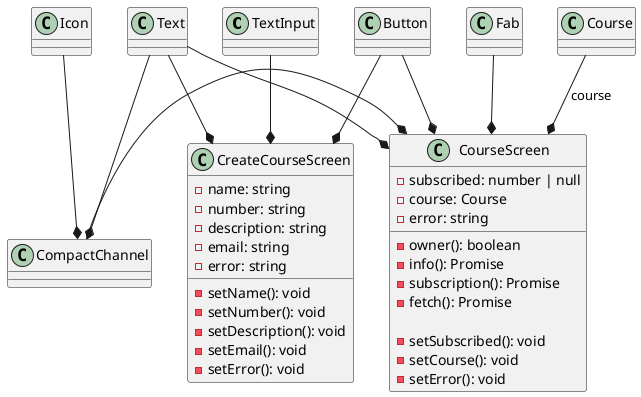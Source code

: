 @startuml Course

class TextInput
class Button
class Fab
class CompactChannel
class Text
class Icon

Text --* CompactChannel
Icon --* CompactChannel


class CreateCourseScreen {
	-name: string
	-number: string
	-description: string
	-email: string
	-error: string

	-setName(): void
	-setNumber(): void
	-setDescription(): void
	-setEmail(): void
	-setError(): void
}

class Course

class CourseScreen {
	-subscribed: number | null
	-course: Course
	-error: string

	-owner(): boolean
	-info(): Promise
	-subscription(): Promise 
	-fetch(): Promise

	-setSubscribed(): void
	-setCourse(): void
	-setError(): void
}

Course --* CourseScreen: course

Button --* CourseScreen
Fab --* CourseScreen
CompactChannel -r-* CourseScreen
Text --* CourseScreen

TextInput --* CreateCourseScreen
Button --* CreateCourseScreen
Text --* CreateCourseScreen



@enduml